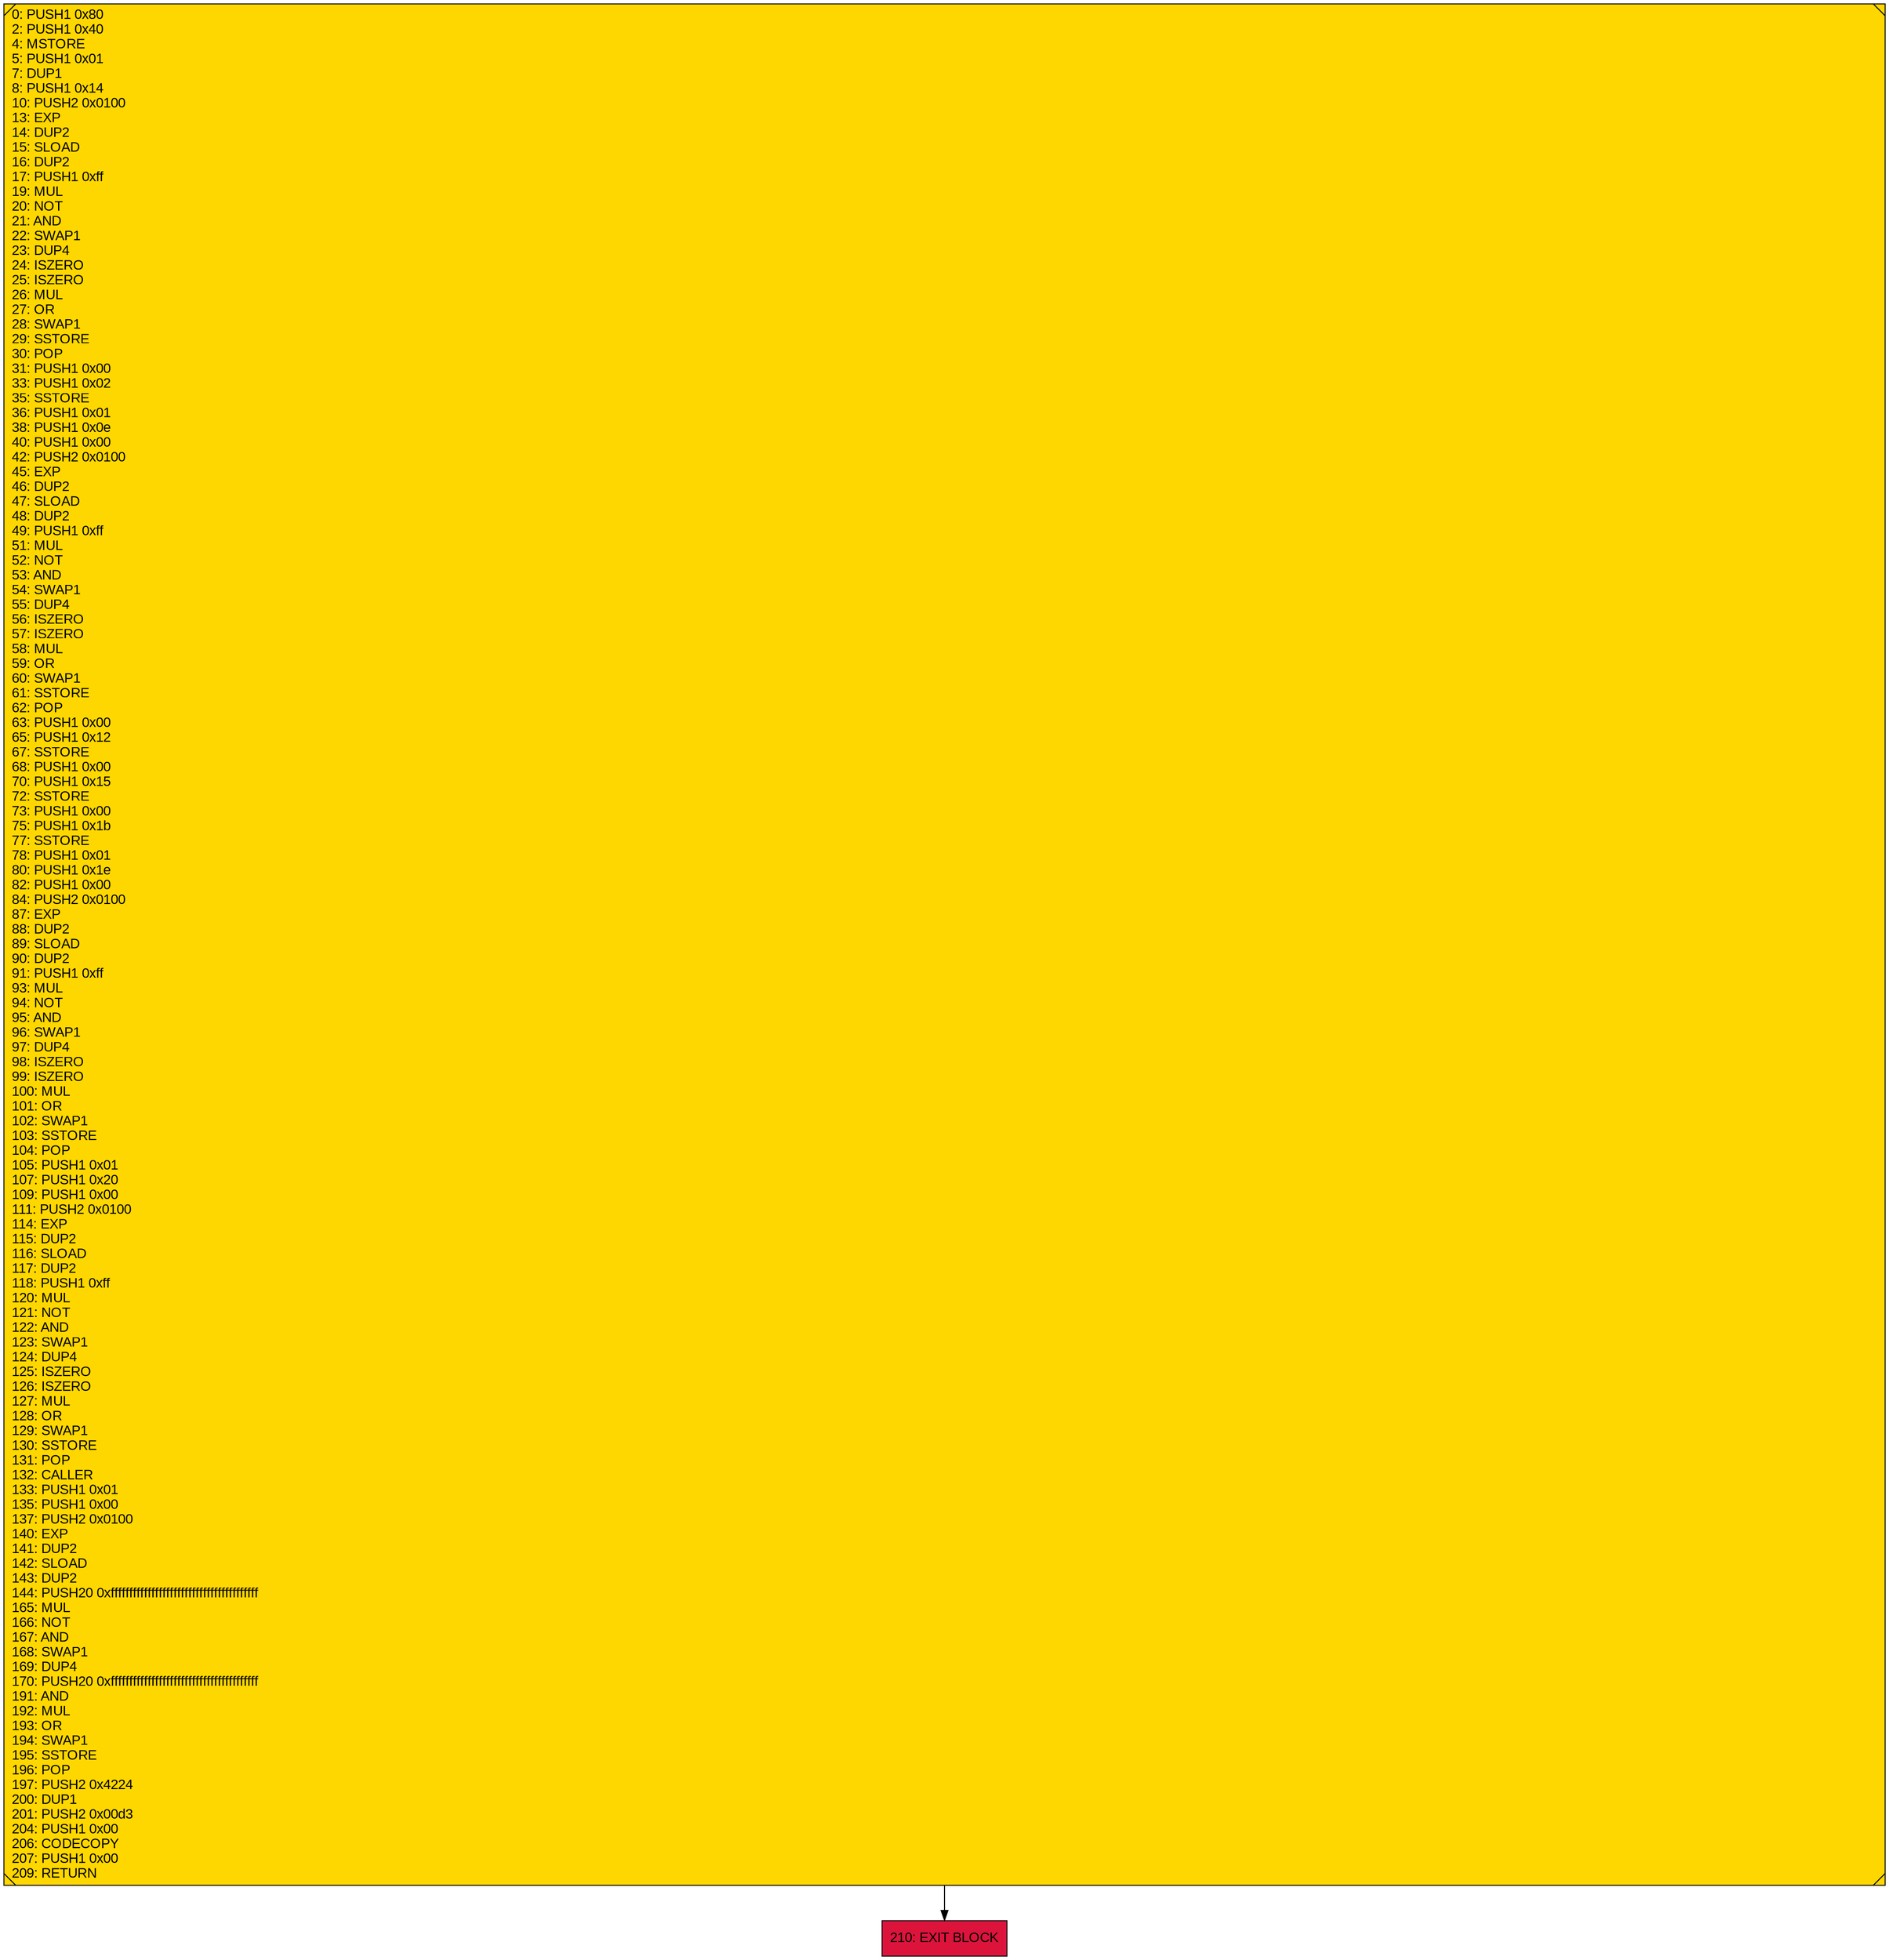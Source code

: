 digraph G {
bgcolor=transparent rankdir=UD;
node [shape=box style=filled color=black fillcolor=white fontname=arial fontcolor=black];
210 [label="210: EXIT BLOCK\l" fillcolor=crimson ];
0 [label="0: PUSH1 0x80\l2: PUSH1 0x40\l4: MSTORE\l5: PUSH1 0x01\l7: DUP1\l8: PUSH1 0x14\l10: PUSH2 0x0100\l13: EXP\l14: DUP2\l15: SLOAD\l16: DUP2\l17: PUSH1 0xff\l19: MUL\l20: NOT\l21: AND\l22: SWAP1\l23: DUP4\l24: ISZERO\l25: ISZERO\l26: MUL\l27: OR\l28: SWAP1\l29: SSTORE\l30: POP\l31: PUSH1 0x00\l33: PUSH1 0x02\l35: SSTORE\l36: PUSH1 0x01\l38: PUSH1 0x0e\l40: PUSH1 0x00\l42: PUSH2 0x0100\l45: EXP\l46: DUP2\l47: SLOAD\l48: DUP2\l49: PUSH1 0xff\l51: MUL\l52: NOT\l53: AND\l54: SWAP1\l55: DUP4\l56: ISZERO\l57: ISZERO\l58: MUL\l59: OR\l60: SWAP1\l61: SSTORE\l62: POP\l63: PUSH1 0x00\l65: PUSH1 0x12\l67: SSTORE\l68: PUSH1 0x00\l70: PUSH1 0x15\l72: SSTORE\l73: PUSH1 0x00\l75: PUSH1 0x1b\l77: SSTORE\l78: PUSH1 0x01\l80: PUSH1 0x1e\l82: PUSH1 0x00\l84: PUSH2 0x0100\l87: EXP\l88: DUP2\l89: SLOAD\l90: DUP2\l91: PUSH1 0xff\l93: MUL\l94: NOT\l95: AND\l96: SWAP1\l97: DUP4\l98: ISZERO\l99: ISZERO\l100: MUL\l101: OR\l102: SWAP1\l103: SSTORE\l104: POP\l105: PUSH1 0x01\l107: PUSH1 0x20\l109: PUSH1 0x00\l111: PUSH2 0x0100\l114: EXP\l115: DUP2\l116: SLOAD\l117: DUP2\l118: PUSH1 0xff\l120: MUL\l121: NOT\l122: AND\l123: SWAP1\l124: DUP4\l125: ISZERO\l126: ISZERO\l127: MUL\l128: OR\l129: SWAP1\l130: SSTORE\l131: POP\l132: CALLER\l133: PUSH1 0x01\l135: PUSH1 0x00\l137: PUSH2 0x0100\l140: EXP\l141: DUP2\l142: SLOAD\l143: DUP2\l144: PUSH20 0xffffffffffffffffffffffffffffffffffffffff\l165: MUL\l166: NOT\l167: AND\l168: SWAP1\l169: DUP4\l170: PUSH20 0xffffffffffffffffffffffffffffffffffffffff\l191: AND\l192: MUL\l193: OR\l194: SWAP1\l195: SSTORE\l196: POP\l197: PUSH2 0x4224\l200: DUP1\l201: PUSH2 0x00d3\l204: PUSH1 0x00\l206: CODECOPY\l207: PUSH1 0x00\l209: RETURN\l" shape=Msquare fillcolor=gold ];
0 -> 210;
}